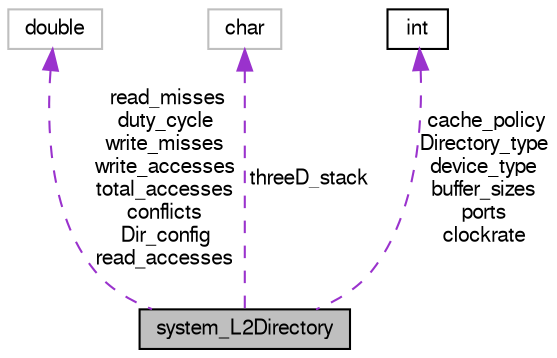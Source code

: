 digraph "system_L2Directory"
{
  bgcolor="transparent";
  edge [fontname="FreeSans",fontsize="10",labelfontname="FreeSans",labelfontsize="10"];
  node [fontname="FreeSans",fontsize="10",shape=record];
  Node1 [label="system_L2Directory",height=0.2,width=0.4,color="black", fillcolor="grey75", style="filled", fontcolor="black"];
  Node2 -> Node1 [dir="back",color="darkorchid3",fontsize="10",style="dashed",label=" read_misses\nduty_cycle\nwrite_misses\nwrite_accesses\ntotal_accesses\nconflicts\nDir_config\nread_accesses" ,fontname="FreeSans"];
  Node2 [label="double",height=0.2,width=0.4,color="grey75"];
  Node3 -> Node1 [dir="back",color="darkorchid3",fontsize="10",style="dashed",label=" threeD_stack" ,fontname="FreeSans"];
  Node3 [label="char",height=0.2,width=0.4,color="grey75"];
  Node4 -> Node1 [dir="back",color="darkorchid3",fontsize="10",style="dashed",label=" cache_policy\nDirectory_type\ndevice_type\nbuffer_sizes\nports\nclockrate" ,fontname="FreeSans"];
  Node4 [label="int",height=0.2,width=0.4,color="black",URL="$classint.html"];
}
